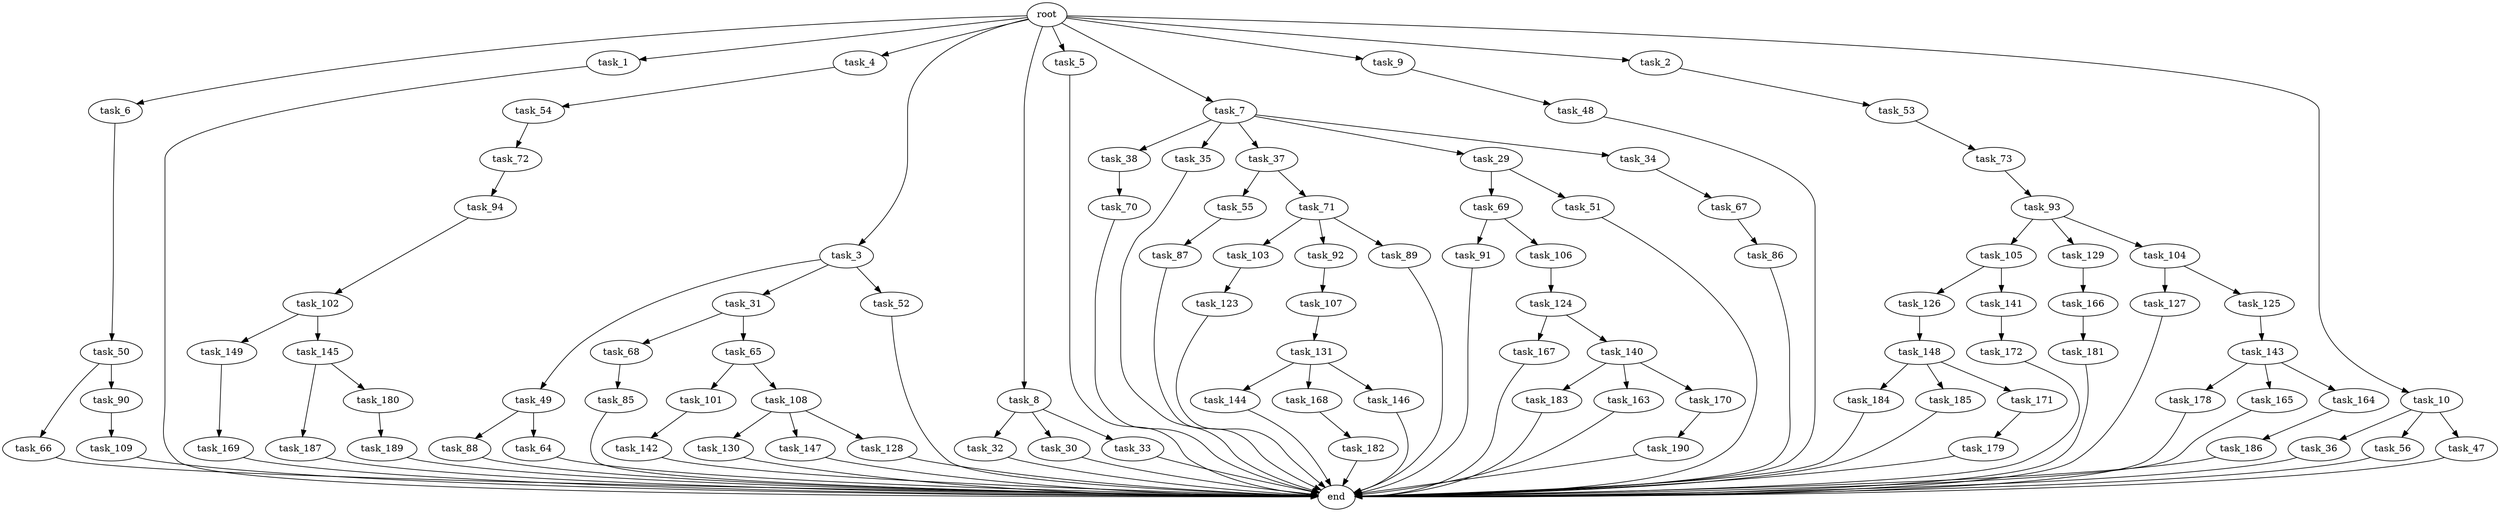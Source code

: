 digraph G {
  task_6 [size="1.024000"];
  task_169 [size="420906795.008000"];
  task_91 [size="34359738.368000"];
  task_38 [size="695784701.952000"];
  task_187 [size="420906795.008000"];
  task_73 [size="214748364.800000"];
  task_123 [size="695784701.952000"];
  task_66 [size="309237645.312000"];
  task_1 [size="1.024000"];
  task_68 [size="695784701.952000"];
  task_190 [size="77309411.328000"];
  task_149 [size="34359738.368000"];
  task_130 [size="77309411.328000"];
  task_72 [size="549755813.888000"];
  root [size="0.000000"];
  task_178 [size="309237645.312000"];
  task_179 [size="214748364.800000"];
  task_144 [size="309237645.312000"];
  task_148 [size="137438953.472000"];
  task_4 [size="1.024000"];
  task_3 [size="1.024000"];
  task_86 [size="549755813.888000"];
  task_147 [size="77309411.328000"];
  task_131 [size="34359738.368000"];
  task_93 [size="34359738.368000"];
  task_85 [size="34359738.368000"];
  task_183 [size="549755813.888000"];
  task_182 [size="309237645.312000"];
  task_8 [size="1.024000"];
  task_184 [size="549755813.888000"];
  task_109 [size="214748364.800000"];
  task_5 [size="1.024000"];
  task_166 [size="34359738.368000"];
  task_107 [size="420906795.008000"];
  task_49 [size="77309411.328000"];
  task_145 [size="34359738.368000"];
  task_128 [size="77309411.328000"];
  task_54 [size="858993459.200000"];
  task_103 [size="858993459.200000"];
  task_32 [size="214748364.800000"];
  task_172 [size="695784701.952000"];
  task_92 [size="858993459.200000"];
  task_168 [size="309237645.312000"];
  task_88 [size="858993459.200000"];
  task_167 [size="137438953.472000"];
  task_55 [size="549755813.888000"];
  task_7 [size="1.024000"];
  task_189 [size="420906795.008000"];
  task_53 [size="309237645.312000"];
  task_181 [size="34359738.368000"];
  task_126 [size="309237645.312000"];
  task_35 [size="695784701.952000"];
  task_31 [size="77309411.328000"];
  task_186 [size="34359738.368000"];
  task_94 [size="309237645.312000"];
  task_142 [size="34359738.368000"];
  task_9 [size="1.024000"];
  task_180 [size="420906795.008000"];
  task_101 [size="695784701.952000"];
  task_141 [size="309237645.312000"];
  task_30 [size="214748364.800000"];
  task_143 [size="420906795.008000"];
  task_2 [size="1.024000"];
  task_106 [size="34359738.368000"];
  task_105 [size="549755813.888000"];
  task_129 [size="549755813.888000"];
  task_52 [size="77309411.328000"];
  task_87 [size="858993459.200000"];
  task_50 [size="34359738.368000"];
  task_104 [size="549755813.888000"];
  task_36 [size="858993459.200000"];
  task_127 [size="309237645.312000"];
  task_70 [size="695784701.952000"];
  task_165 [size="309237645.312000"];
  task_37 [size="695784701.952000"];
  task_67 [size="137438953.472000"];
  task_48 [size="137438953.472000"];
  task_10 [size="1.024000"];
  task_65 [size="695784701.952000"];
  task_185 [size="549755813.888000"];
  task_164 [size="309237645.312000"];
  task_64 [size="858993459.200000"];
  task_163 [size="549755813.888000"];
  task_29 [size="695784701.952000"];
  task_56 [size="858993459.200000"];
  task_102 [size="137438953.472000"];
  task_124 [size="77309411.328000"];
  task_33 [size="214748364.800000"];
  task_47 [size="858993459.200000"];
  task_69 [size="549755813.888000"];
  task_140 [size="137438953.472000"];
  task_108 [size="695784701.952000"];
  end [size="0.000000"];
  task_71 [size="549755813.888000"];
  task_89 [size="858993459.200000"];
  task_146 [size="309237645.312000"];
  task_170 [size="549755813.888000"];
  task_34 [size="695784701.952000"];
  task_51 [size="549755813.888000"];
  task_125 [size="309237645.312000"];
  task_171 [size="549755813.888000"];
  task_90 [size="309237645.312000"];

  task_6 -> task_50 [size="33554432.000000"];
  task_169 -> end [size="1.000000"];
  task_91 -> end [size="1.000000"];
  task_38 -> task_70 [size="679477248.000000"];
  task_187 -> end [size="1.000000"];
  task_73 -> task_93 [size="33554432.000000"];
  task_123 -> end [size="1.000000"];
  task_66 -> end [size="1.000000"];
  task_1 -> end [size="1.000000"];
  task_68 -> task_85 [size="33554432.000000"];
  task_190 -> end [size="1.000000"];
  task_149 -> task_169 [size="411041792.000000"];
  task_130 -> end [size="1.000000"];
  task_72 -> task_94 [size="301989888.000000"];
  root -> task_2 [size="1.000000"];
  root -> task_6 [size="1.000000"];
  root -> task_7 [size="1.000000"];
  root -> task_4 [size="1.000000"];
  root -> task_3 [size="1.000000"];
  root -> task_5 [size="1.000000"];
  root -> task_1 [size="1.000000"];
  root -> task_8 [size="1.000000"];
  root -> task_9 [size="1.000000"];
  root -> task_10 [size="1.000000"];
  task_178 -> end [size="1.000000"];
  task_179 -> end [size="1.000000"];
  task_144 -> end [size="1.000000"];
  task_148 -> task_184 [size="536870912.000000"];
  task_148 -> task_171 [size="536870912.000000"];
  task_148 -> task_185 [size="536870912.000000"];
  task_4 -> task_54 [size="838860800.000000"];
  task_3 -> task_31 [size="75497472.000000"];
  task_3 -> task_52 [size="75497472.000000"];
  task_3 -> task_49 [size="75497472.000000"];
  task_86 -> end [size="1.000000"];
  task_147 -> end [size="1.000000"];
  task_131 -> task_168 [size="301989888.000000"];
  task_131 -> task_144 [size="301989888.000000"];
  task_131 -> task_146 [size="301989888.000000"];
  task_93 -> task_129 [size="536870912.000000"];
  task_93 -> task_105 [size="536870912.000000"];
  task_93 -> task_104 [size="536870912.000000"];
  task_85 -> end [size="1.000000"];
  task_183 -> end [size="1.000000"];
  task_182 -> end [size="1.000000"];
  task_8 -> task_30 [size="209715200.000000"];
  task_8 -> task_33 [size="209715200.000000"];
  task_8 -> task_32 [size="209715200.000000"];
  task_184 -> end [size="1.000000"];
  task_109 -> end [size="1.000000"];
  task_5 -> end [size="1.000000"];
  task_166 -> task_181 [size="33554432.000000"];
  task_107 -> task_131 [size="33554432.000000"];
  task_49 -> task_88 [size="838860800.000000"];
  task_49 -> task_64 [size="838860800.000000"];
  task_145 -> task_180 [size="411041792.000000"];
  task_145 -> task_187 [size="411041792.000000"];
  task_128 -> end [size="1.000000"];
  task_54 -> task_72 [size="536870912.000000"];
  task_103 -> task_123 [size="679477248.000000"];
  task_32 -> end [size="1.000000"];
  task_172 -> end [size="1.000000"];
  task_92 -> task_107 [size="411041792.000000"];
  task_168 -> task_182 [size="301989888.000000"];
  task_88 -> end [size="1.000000"];
  task_167 -> end [size="1.000000"];
  task_55 -> task_87 [size="838860800.000000"];
  task_7 -> task_29 [size="679477248.000000"];
  task_7 -> task_34 [size="679477248.000000"];
  task_7 -> task_35 [size="679477248.000000"];
  task_7 -> task_37 [size="679477248.000000"];
  task_7 -> task_38 [size="679477248.000000"];
  task_189 -> end [size="1.000000"];
  task_53 -> task_73 [size="209715200.000000"];
  task_181 -> end [size="1.000000"];
  task_126 -> task_148 [size="134217728.000000"];
  task_35 -> end [size="1.000000"];
  task_31 -> task_65 [size="679477248.000000"];
  task_31 -> task_68 [size="679477248.000000"];
  task_186 -> end [size="1.000000"];
  task_94 -> task_102 [size="134217728.000000"];
  task_142 -> end [size="1.000000"];
  task_9 -> task_48 [size="134217728.000000"];
  task_180 -> task_189 [size="411041792.000000"];
  task_101 -> task_142 [size="33554432.000000"];
  task_141 -> task_172 [size="679477248.000000"];
  task_30 -> end [size="1.000000"];
  task_143 -> task_165 [size="301989888.000000"];
  task_143 -> task_178 [size="301989888.000000"];
  task_143 -> task_164 [size="301989888.000000"];
  task_2 -> task_53 [size="301989888.000000"];
  task_106 -> task_124 [size="75497472.000000"];
  task_105 -> task_126 [size="301989888.000000"];
  task_105 -> task_141 [size="301989888.000000"];
  task_129 -> task_166 [size="33554432.000000"];
  task_52 -> end [size="1.000000"];
  task_87 -> end [size="1.000000"];
  task_50 -> task_66 [size="301989888.000000"];
  task_50 -> task_90 [size="301989888.000000"];
  task_104 -> task_125 [size="301989888.000000"];
  task_104 -> task_127 [size="301989888.000000"];
  task_36 -> end [size="1.000000"];
  task_127 -> end [size="1.000000"];
  task_70 -> end [size="1.000000"];
  task_165 -> end [size="1.000000"];
  task_37 -> task_55 [size="536870912.000000"];
  task_37 -> task_71 [size="536870912.000000"];
  task_67 -> task_86 [size="536870912.000000"];
  task_48 -> end [size="1.000000"];
  task_10 -> task_56 [size="838860800.000000"];
  task_10 -> task_36 [size="838860800.000000"];
  task_10 -> task_47 [size="838860800.000000"];
  task_65 -> task_108 [size="679477248.000000"];
  task_65 -> task_101 [size="679477248.000000"];
  task_185 -> end [size="1.000000"];
  task_164 -> task_186 [size="33554432.000000"];
  task_64 -> end [size="1.000000"];
  task_163 -> end [size="1.000000"];
  task_29 -> task_69 [size="536870912.000000"];
  task_29 -> task_51 [size="536870912.000000"];
  task_56 -> end [size="1.000000"];
  task_102 -> task_149 [size="33554432.000000"];
  task_102 -> task_145 [size="33554432.000000"];
  task_124 -> task_167 [size="134217728.000000"];
  task_124 -> task_140 [size="134217728.000000"];
  task_33 -> end [size="1.000000"];
  task_47 -> end [size="1.000000"];
  task_69 -> task_106 [size="33554432.000000"];
  task_69 -> task_91 [size="33554432.000000"];
  task_140 -> task_170 [size="536870912.000000"];
  task_140 -> task_183 [size="536870912.000000"];
  task_140 -> task_163 [size="536870912.000000"];
  task_108 -> task_128 [size="75497472.000000"];
  task_108 -> task_147 [size="75497472.000000"];
  task_108 -> task_130 [size="75497472.000000"];
  task_71 -> task_92 [size="838860800.000000"];
  task_71 -> task_103 [size="838860800.000000"];
  task_71 -> task_89 [size="838860800.000000"];
  task_89 -> end [size="1.000000"];
  task_146 -> end [size="1.000000"];
  task_170 -> task_190 [size="75497472.000000"];
  task_34 -> task_67 [size="134217728.000000"];
  task_51 -> end [size="1.000000"];
  task_125 -> task_143 [size="411041792.000000"];
  task_171 -> task_179 [size="209715200.000000"];
  task_90 -> task_109 [size="209715200.000000"];
}
